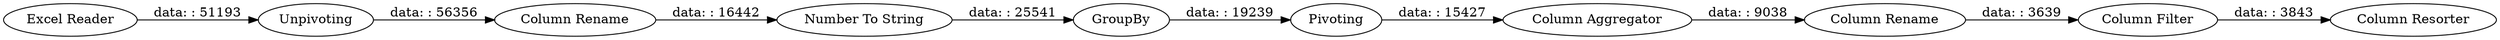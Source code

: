 digraph {
	"5215360130134780182_7" [label=GroupBy]
	"5215360130134780182_5" [label="Number To String"]
	"5215360130134780182_8" [label=Pivoting]
	"5215360130134780182_12" [label="Column Resorter"]
	"5215360130134780182_6" [label="Column Rename"]
	"5215360130134780182_1" [label="Excel Reader"]
	"5215360130134780182_10" [label="Column Aggregator"]
	"5215360130134780182_11" [label="Column Rename"]
	"5215360130134780182_2" [label=Unpivoting]
	"5215360130134780182_13" [label="Column Filter"]
	"5215360130134780182_1" -> "5215360130134780182_2" [label="data: : 51193"]
	"5215360130134780182_5" -> "5215360130134780182_7" [label="data: : 25541"]
	"5215360130134780182_8" -> "5215360130134780182_10" [label="data: : 15427"]
	"5215360130134780182_6" -> "5215360130134780182_5" [label="data: : 16442"]
	"5215360130134780182_10" -> "5215360130134780182_11" [label="data: : 9038"]
	"5215360130134780182_2" -> "5215360130134780182_6" [label="data: : 56356"]
	"5215360130134780182_7" -> "5215360130134780182_8" [label="data: : 19239"]
	"5215360130134780182_13" -> "5215360130134780182_12" [label="data: : 3843"]
	"5215360130134780182_11" -> "5215360130134780182_13" [label="data: : 3639"]
	rankdir=LR
}
